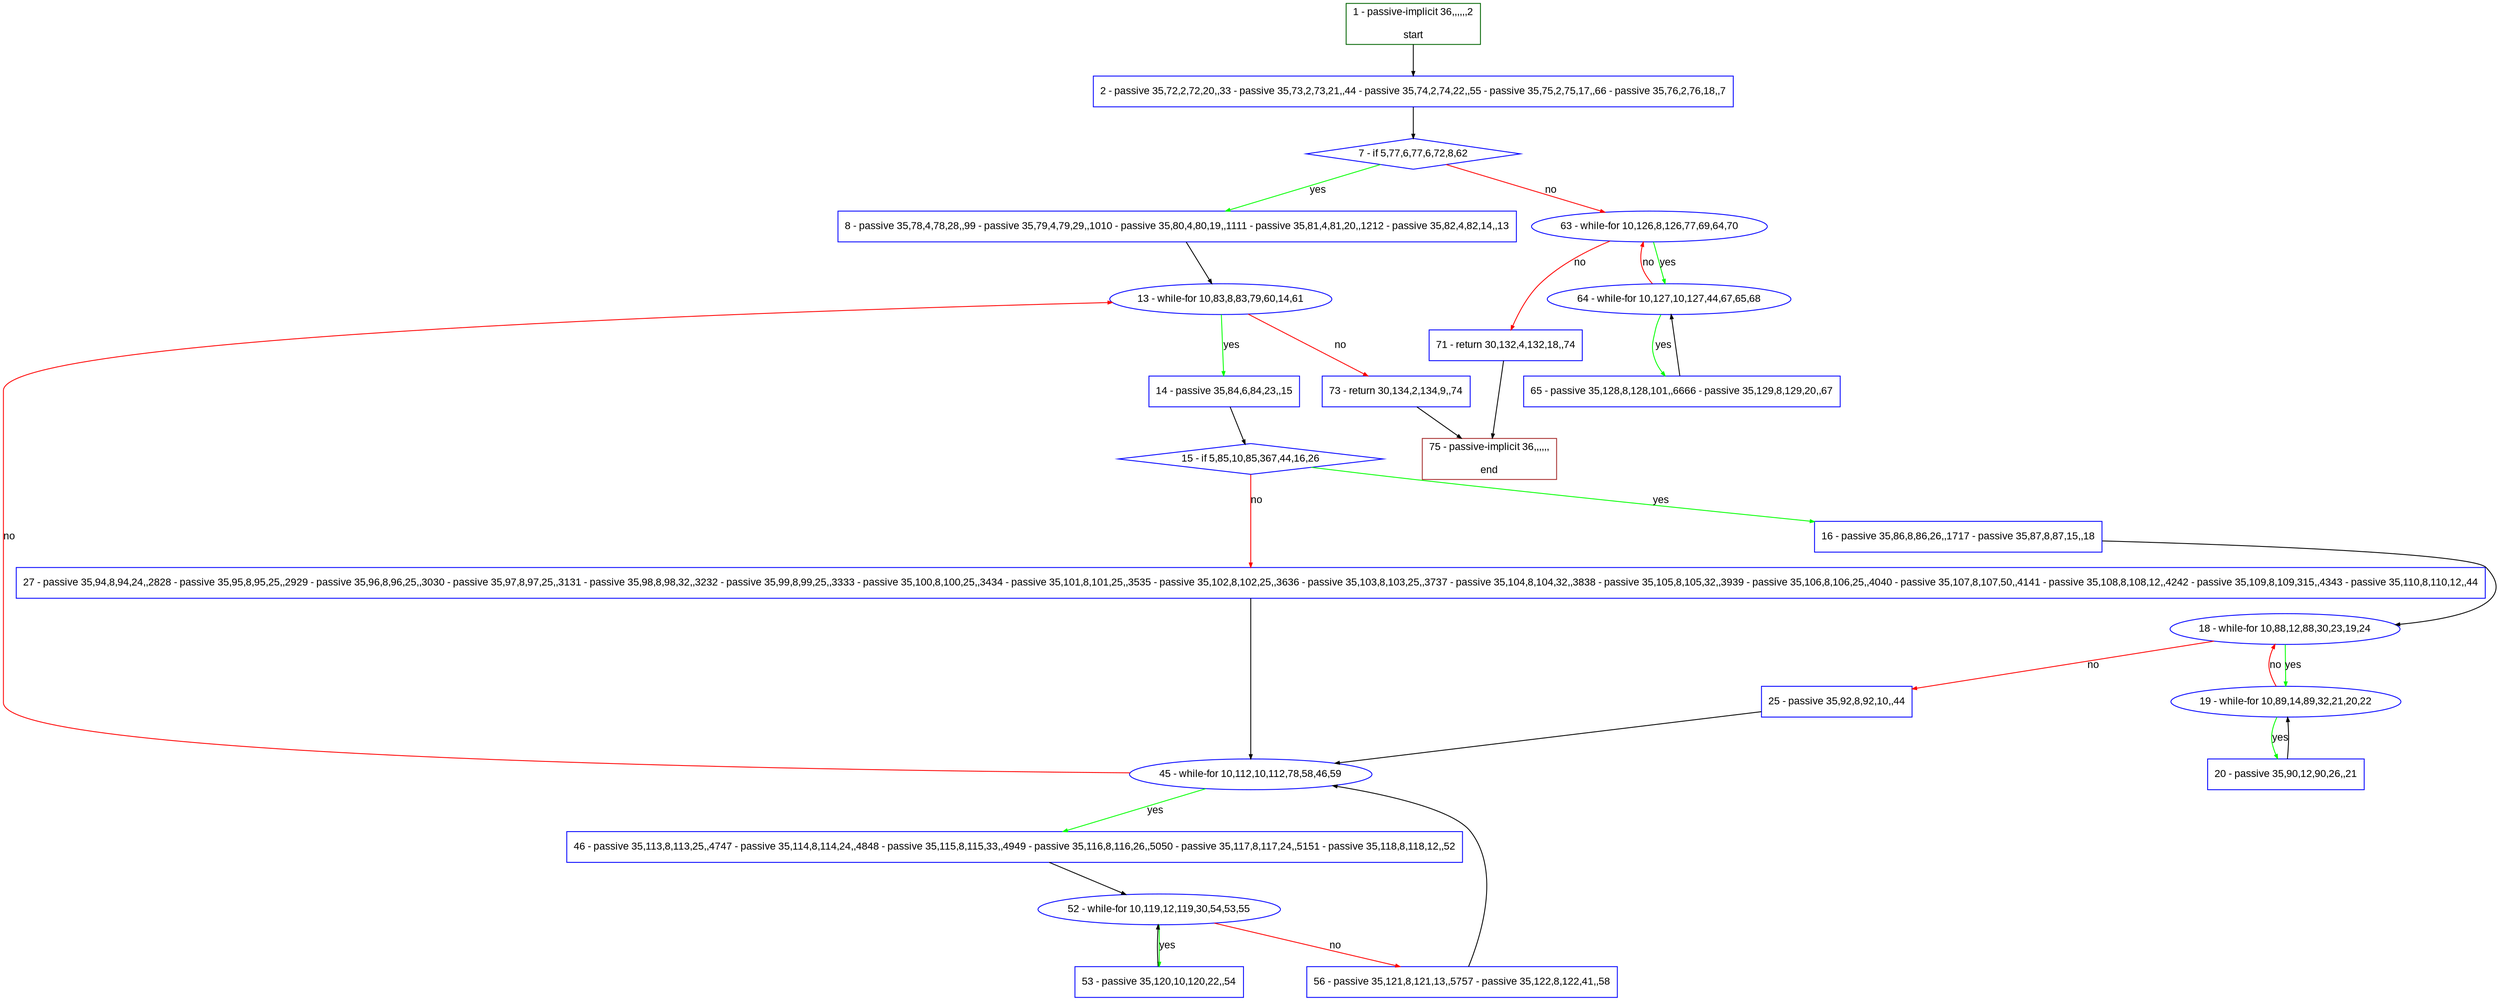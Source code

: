 digraph "" {
  graph [pack="true", label="", fontsize="12", packmode="clust", fontname="Arial", fillcolor="#FFFFCC", bgcolor="white", style="rounded,filled", compound="true"];
  node [node_initialized="no", label="", color="grey", fontsize="12", fillcolor="white", fontname="Arial", style="filled", shape="rectangle", compound="true", fixedsize="false"];
  edge [fontcolor="black", arrowhead="normal", arrowtail="none", arrowsize="0.5", ltail="", label="", color="black", fontsize="12", lhead="", fontname="Arial", dir="forward", compound="true"];
  __N1 [label="2 - passive 35,72,2,72,20,,33 - passive 35,73,2,73,21,,44 - passive 35,74,2,74,22,,55 - passive 35,75,2,75,17,,66 - passive 35,76,2,76,18,,7", color="#0000ff", fillcolor="#ffffff", style="filled", shape="box"];
  __N2 [label="1 - passive-implicit 36,,,,,,2\n\nstart", color="#006400", fillcolor="#ffffff", style="filled", shape="box"];
  __N3 [label="7 - if 5,77,6,77,6,72,8,62", color="#0000ff", fillcolor="#ffffff", style="filled", shape="diamond"];
  __N4 [label="8 - passive 35,78,4,78,28,,99 - passive 35,79,4,79,29,,1010 - passive 35,80,4,80,19,,1111 - passive 35,81,4,81,20,,1212 - passive 35,82,4,82,14,,13", color="#0000ff", fillcolor="#ffffff", style="filled", shape="box"];
  __N5 [label="63 - while-for 10,126,8,126,77,69,64,70", color="#0000ff", fillcolor="#ffffff", style="filled", shape="oval"];
  __N6 [label="13 - while-for 10,83,8,83,79,60,14,61", color="#0000ff", fillcolor="#ffffff", style="filled", shape="oval"];
  __N7 [label="14 - passive 35,84,6,84,23,,15", color="#0000ff", fillcolor="#ffffff", style="filled", shape="box"];
  __N8 [label="73 - return 30,134,2,134,9,,74", color="#0000ff", fillcolor="#ffffff", style="filled", shape="box"];
  __N9 [label="15 - if 5,85,10,85,367,44,16,26", color="#0000ff", fillcolor="#ffffff", style="filled", shape="diamond"];
  __N10 [label="16 - passive 35,86,8,86,26,,1717 - passive 35,87,8,87,15,,18", color="#0000ff", fillcolor="#ffffff", style="filled", shape="box"];
  __N11 [label="27 - passive 35,94,8,94,24,,2828 - passive 35,95,8,95,25,,2929 - passive 35,96,8,96,25,,3030 - passive 35,97,8,97,25,,3131 - passive 35,98,8,98,32,,3232 - passive 35,99,8,99,25,,3333 - passive 35,100,8,100,25,,3434 - passive 35,101,8,101,25,,3535 - passive 35,102,8,102,25,,3636 - passive 35,103,8,103,25,,3737 - passive 35,104,8,104,32,,3838 - passive 35,105,8,105,32,,3939 - passive 35,106,8,106,25,,4040 - passive 35,107,8,107,50,,4141 - passive 35,108,8,108,12,,4242 - passive 35,109,8,109,315,,4343 - passive 35,110,8,110,12,,44", color="#0000ff", fillcolor="#ffffff", style="filled", shape="box"];
  __N12 [label="18 - while-for 10,88,12,88,30,23,19,24", color="#0000ff", fillcolor="#ffffff", style="filled", shape="oval"];
  __N13 [label="19 - while-for 10,89,14,89,32,21,20,22", color="#0000ff", fillcolor="#ffffff", style="filled", shape="oval"];
  __N14 [label="25 - passive 35,92,8,92,10,,44", color="#0000ff", fillcolor="#ffffff", style="filled", shape="box"];
  __N15 [label="20 - passive 35,90,12,90,26,,21", color="#0000ff", fillcolor="#ffffff", style="filled", shape="box"];
  __N16 [label="45 - while-for 10,112,10,112,78,58,46,59", color="#0000ff", fillcolor="#ffffff", style="filled", shape="oval"];
  __N17 [label="46 - passive 35,113,8,113,25,,4747 - passive 35,114,8,114,24,,4848 - passive 35,115,8,115,33,,4949 - passive 35,116,8,116,26,,5050 - passive 35,117,8,117,24,,5151 - passive 35,118,8,118,12,,52", color="#0000ff", fillcolor="#ffffff", style="filled", shape="box"];
  __N18 [label="52 - while-for 10,119,12,119,30,54,53,55", color="#0000ff", fillcolor="#ffffff", style="filled", shape="oval"];
  __N19 [label="53 - passive 35,120,10,120,22,,54", color="#0000ff", fillcolor="#ffffff", style="filled", shape="box"];
  __N20 [label="56 - passive 35,121,8,121,13,,5757 - passive 35,122,8,122,41,,58", color="#0000ff", fillcolor="#ffffff", style="filled", shape="box"];
  __N21 [label="64 - while-for 10,127,10,127,44,67,65,68", color="#0000ff", fillcolor="#ffffff", style="filled", shape="oval"];
  __N22 [label="71 - return 30,132,4,132,18,,74", color="#0000ff", fillcolor="#ffffff", style="filled", shape="box"];
  __N23 [label="65 - passive 35,128,8,128,101,,6666 - passive 35,129,8,129,20,,67", color="#0000ff", fillcolor="#ffffff", style="filled", shape="box"];
  __N24 [label="75 - passive-implicit 36,,,,,,\n\nend", color="#a52a2a", fillcolor="#ffffff", style="filled", shape="box"];
  __N2 -> __N1 [arrowhead="normal", arrowtail="none", color="#000000", label="", dir="forward"];
  __N1 -> __N3 [arrowhead="normal", arrowtail="none", color="#000000", label="", dir="forward"];
  __N3 -> __N4 [arrowhead="normal", arrowtail="none", color="#00ff00", label="yes", dir="forward"];
  __N3 -> __N5 [arrowhead="normal", arrowtail="none", color="#ff0000", label="no", dir="forward"];
  __N4 -> __N6 [arrowhead="normal", arrowtail="none", color="#000000", label="", dir="forward"];
  __N6 -> __N7 [arrowhead="normal", arrowtail="none", color="#00ff00", label="yes", dir="forward"];
  __N6 -> __N8 [arrowhead="normal", arrowtail="none", color="#ff0000", label="no", dir="forward"];
  __N7 -> __N9 [arrowhead="normal", arrowtail="none", color="#000000", label="", dir="forward"];
  __N9 -> __N10 [arrowhead="normal", arrowtail="none", color="#00ff00", label="yes", dir="forward"];
  __N9 -> __N11 [arrowhead="normal", arrowtail="none", color="#ff0000", label="no", dir="forward"];
  __N10 -> __N12 [arrowhead="normal", arrowtail="none", color="#000000", label="", dir="forward"];
  __N12 -> __N13 [arrowhead="normal", arrowtail="none", color="#00ff00", label="yes", dir="forward"];
  __N13 -> __N12 [arrowhead="normal", arrowtail="none", color="#ff0000", label="no", dir="forward"];
  __N12 -> __N14 [arrowhead="normal", arrowtail="none", color="#ff0000", label="no", dir="forward"];
  __N13 -> __N15 [arrowhead="normal", arrowtail="none", color="#00ff00", label="yes", dir="forward"];
  __N15 -> __N13 [arrowhead="normal", arrowtail="none", color="#000000", label="", dir="forward"];
  __N14 -> __N16 [arrowhead="normal", arrowtail="none", color="#000000", label="", dir="forward"];
  __N11 -> __N16 [arrowhead="normal", arrowtail="none", color="#000000", label="", dir="forward"];
  __N16 -> __N6 [arrowhead="normal", arrowtail="none", color="#ff0000", label="no", dir="forward"];
  __N16 -> __N17 [arrowhead="normal", arrowtail="none", color="#00ff00", label="yes", dir="forward"];
  __N17 -> __N18 [arrowhead="normal", arrowtail="none", color="#000000", label="", dir="forward"];
  __N18 -> __N19 [arrowhead="normal", arrowtail="none", color="#00ff00", label="yes", dir="forward"];
  __N19 -> __N18 [arrowhead="normal", arrowtail="none", color="#000000", label="", dir="forward"];
  __N18 -> __N20 [arrowhead="normal", arrowtail="none", color="#ff0000", label="no", dir="forward"];
  __N20 -> __N16 [arrowhead="normal", arrowtail="none", color="#000000", label="", dir="forward"];
  __N5 -> __N21 [arrowhead="normal", arrowtail="none", color="#00ff00", label="yes", dir="forward"];
  __N21 -> __N5 [arrowhead="normal", arrowtail="none", color="#ff0000", label="no", dir="forward"];
  __N5 -> __N22 [arrowhead="normal", arrowtail="none", color="#ff0000", label="no", dir="forward"];
  __N21 -> __N23 [arrowhead="normal", arrowtail="none", color="#00ff00", label="yes", dir="forward"];
  __N23 -> __N21 [arrowhead="normal", arrowtail="none", color="#000000", label="", dir="forward"];
  __N22 -> __N24 [arrowhead="normal", arrowtail="none", color="#000000", label="", dir="forward"];
  __N8 -> __N24 [arrowhead="normal", arrowtail="none", color="#000000", label="", dir="forward"];
}
